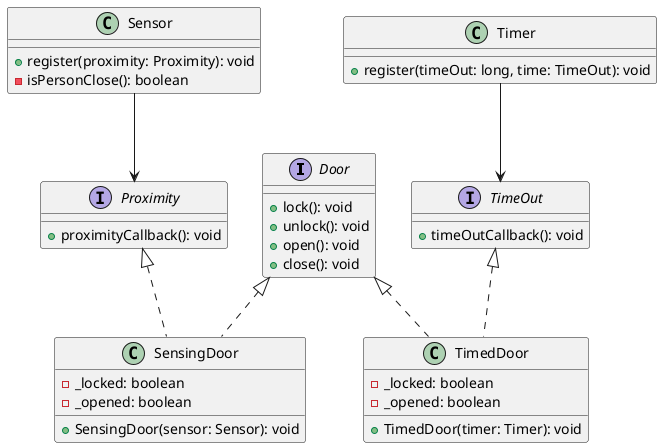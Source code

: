 @startuml

interface Door {
    +lock(): void
    +unlock(): void
    +open(): void
    +close(): void
}

interface Proximity {
    +proximityCallback(): void
}

interface TimeOut {
    +timeOutCallback(): void
}

class SensingDoor {
    -_locked: boolean
    -_opened: boolean
    +SensingDoor(sensor: Sensor): void
}

class TimedDoor {
    -_locked: boolean
    -_opened: boolean
    +TimedDoor(timer: Timer): void
}

class Sensor {
    +register(proximity: Proximity): void
    -isPersonClose(): boolean
}

class Timer {
    +register(timeOut: long, time: TimeOut): void
}

Door <|.. SensingDoor
Door <|.. TimedDoor
Proximity <|.. SensingDoor
TimeOut <|.. TimedDoor

Sensor --> Proximity
Timer --> TimeOut

@enduml
